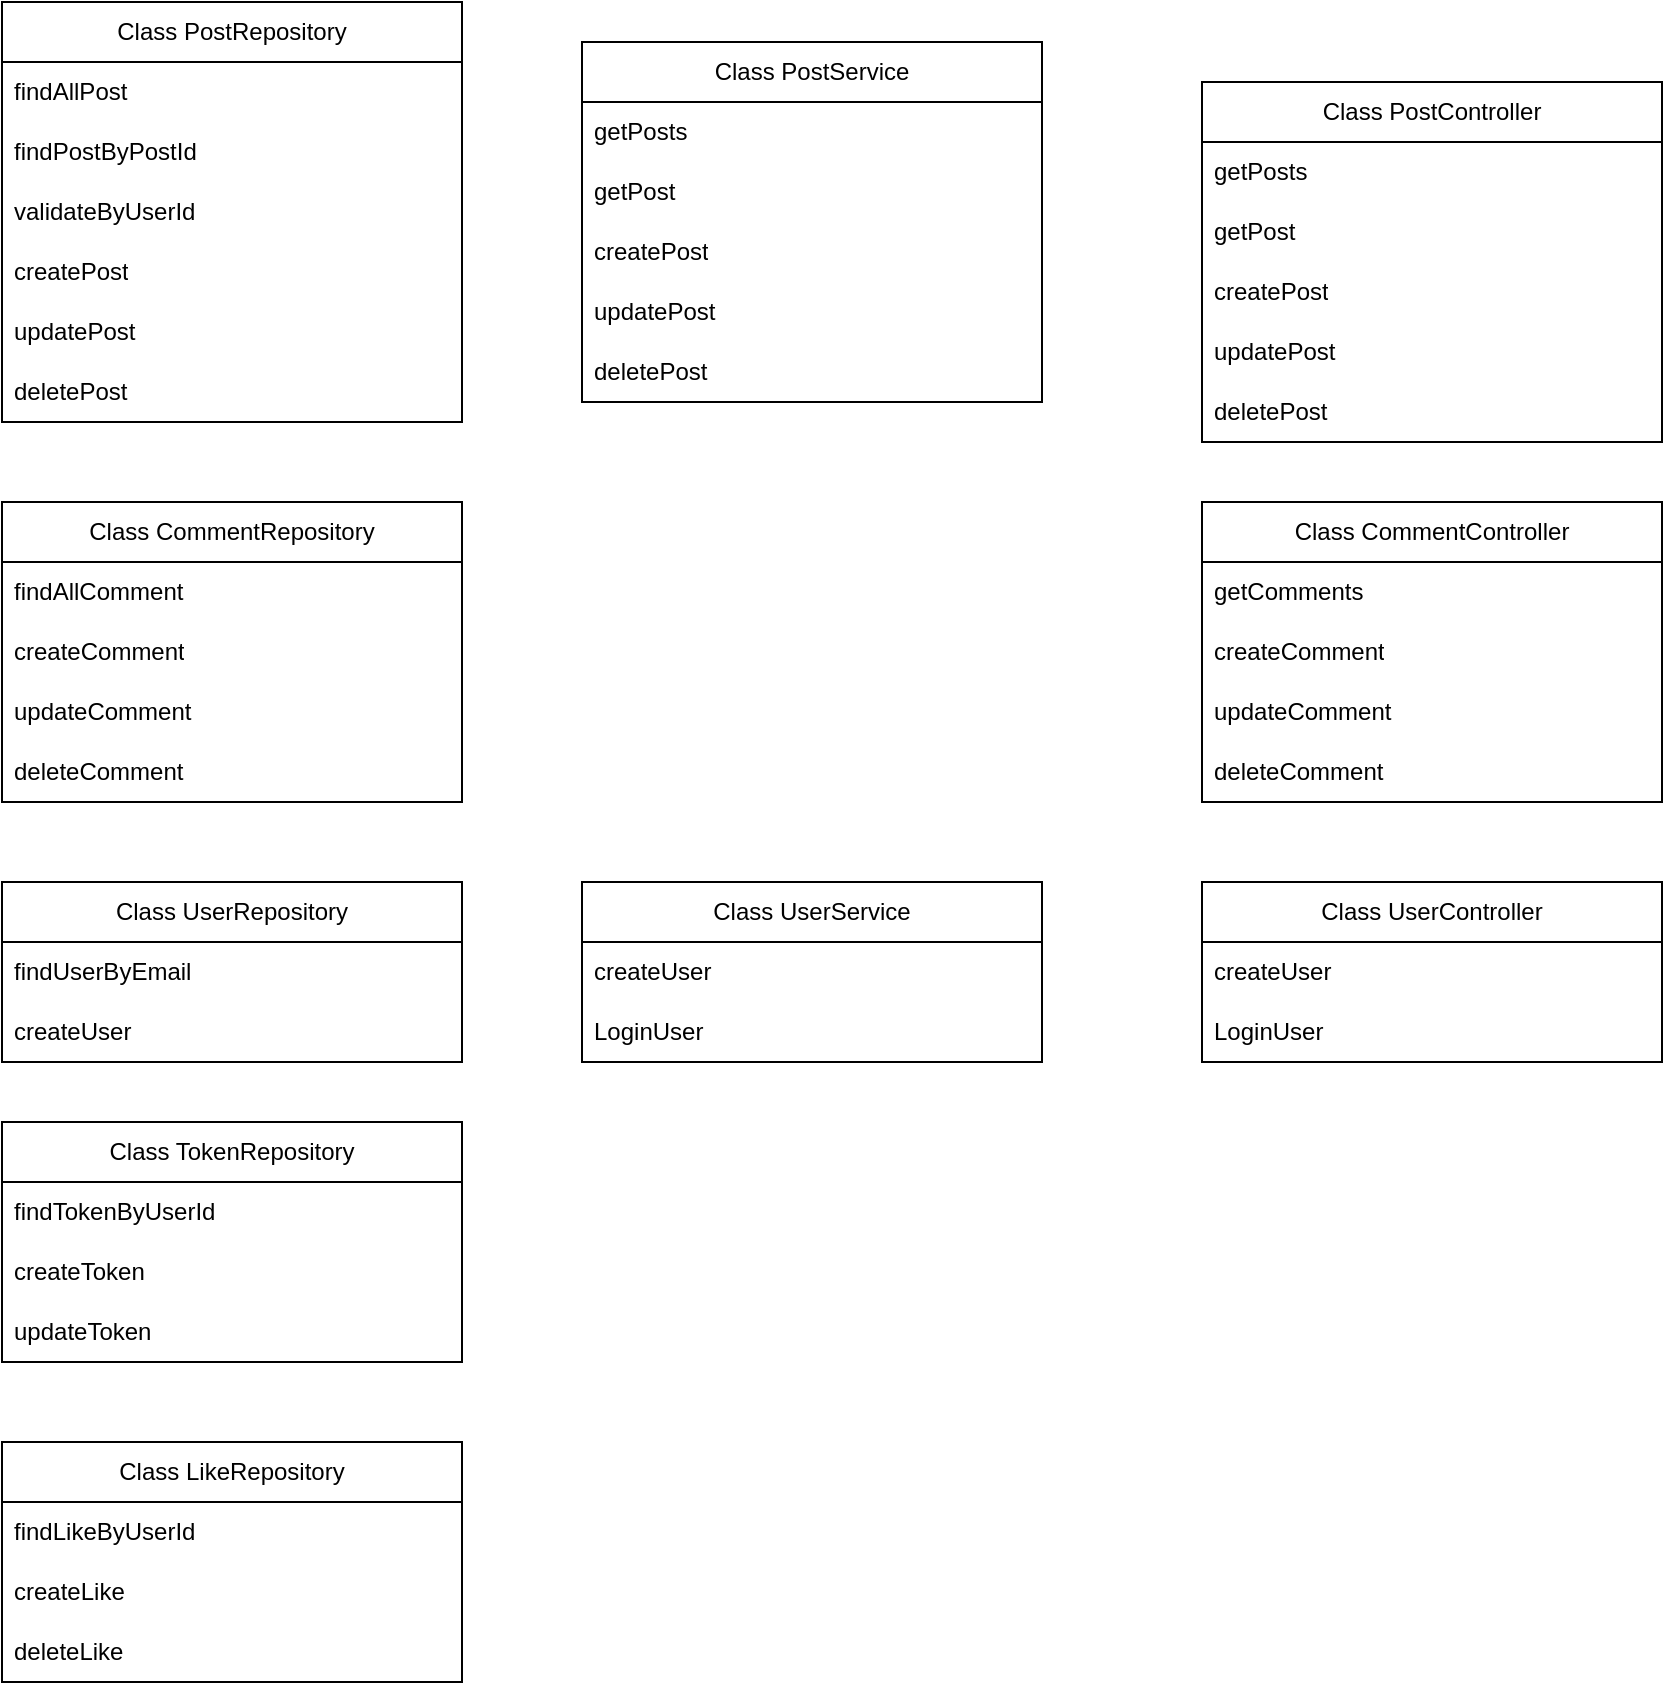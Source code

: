 <mxfile>
    <diagram id="C5RBs43oDa-KdzZeNtuy" name="Page-1">
        <mxGraphModel dx="643" dy="847" grid="1" gridSize="10" guides="1" tooltips="1" connect="1" arrows="1" fold="1" page="1" pageScale="1" pageWidth="827" pageHeight="1169" math="0" shadow="0">
            <root>
                <mxCell id="WIyWlLk6GJQsqaUBKTNV-0"/>
                <mxCell id="WIyWlLk6GJQsqaUBKTNV-1" parent="WIyWlLk6GJQsqaUBKTNV-0"/>
                <mxCell id="Op0aB26RjZMyBi_it7R--0" value="Class PostRepository" style="swimlane;fontStyle=0;childLayout=stackLayout;horizontal=1;startSize=30;horizontalStack=0;resizeParent=1;resizeParentMax=0;resizeLast=0;collapsible=1;marginBottom=0;whiteSpace=wrap;html=1;" parent="WIyWlLk6GJQsqaUBKTNV-1" vertex="1">
                    <mxGeometry x="40" y="120" width="230" height="210" as="geometry">
                        <mxRectangle x="30" y="170" width="160" height="30" as="alternateBounds"/>
                    </mxGeometry>
                </mxCell>
                <mxCell id="Op0aB26RjZMyBi_it7R--1" value="findAllPost" style="text;strokeColor=none;fillColor=none;align=left;verticalAlign=middle;spacingLeft=4;spacingRight=4;overflow=hidden;points=[[0,0.5],[1,0.5]];portConstraint=eastwest;rotatable=0;whiteSpace=wrap;html=1;" parent="Op0aB26RjZMyBi_it7R--0" vertex="1">
                    <mxGeometry y="30" width="230" height="30" as="geometry"/>
                </mxCell>
                <mxCell id="Op0aB26RjZMyBi_it7R--2" value="findPostByPostId" style="text;strokeColor=none;fillColor=none;align=left;verticalAlign=middle;spacingLeft=4;spacingRight=4;overflow=hidden;points=[[0,0.5],[1,0.5]];portConstraint=eastwest;rotatable=0;whiteSpace=wrap;html=1;" parent="Op0aB26RjZMyBi_it7R--0" vertex="1">
                    <mxGeometry y="60" width="230" height="30" as="geometry"/>
                </mxCell>
                <mxCell id="0" value="validateByUserId" style="text;strokeColor=none;fillColor=none;align=left;verticalAlign=middle;spacingLeft=4;spacingRight=4;overflow=hidden;points=[[0,0.5],[1,0.5]];portConstraint=eastwest;rotatable=0;whiteSpace=wrap;html=1;" parent="Op0aB26RjZMyBi_it7R--0" vertex="1">
                    <mxGeometry y="90" width="230" height="30" as="geometry"/>
                </mxCell>
                <mxCell id="Op0aB26RjZMyBi_it7R--3" value="createPost" style="text;strokeColor=none;fillColor=none;align=left;verticalAlign=middle;spacingLeft=4;spacingRight=4;overflow=hidden;points=[[0,0.5],[1,0.5]];portConstraint=eastwest;rotatable=0;whiteSpace=wrap;html=1;" parent="Op0aB26RjZMyBi_it7R--0" vertex="1">
                    <mxGeometry y="120" width="230" height="30" as="geometry"/>
                </mxCell>
                <mxCell id="Op0aB26RjZMyBi_it7R--14" value="updatePost" style="text;strokeColor=none;fillColor=none;align=left;verticalAlign=middle;spacingLeft=4;spacingRight=4;overflow=hidden;points=[[0,0.5],[1,0.5]];portConstraint=eastwest;rotatable=0;whiteSpace=wrap;html=1;" parent="Op0aB26RjZMyBi_it7R--0" vertex="1">
                    <mxGeometry y="150" width="230" height="30" as="geometry"/>
                </mxCell>
                <mxCell id="Op0aB26RjZMyBi_it7R--15" value="deletePost" style="text;strokeColor=none;fillColor=none;align=left;verticalAlign=middle;spacingLeft=4;spacingRight=4;overflow=hidden;points=[[0,0.5],[1,0.5]];portConstraint=eastwest;rotatable=0;whiteSpace=wrap;html=1;" parent="Op0aB26RjZMyBi_it7R--0" vertex="1">
                    <mxGeometry y="180" width="230" height="30" as="geometry"/>
                </mxCell>
                <mxCell id="Op0aB26RjZMyBi_it7R--22" value="Class UserRepository" style="swimlane;fontStyle=0;childLayout=stackLayout;horizontal=1;startSize=30;horizontalStack=0;resizeParent=1;resizeParentMax=0;resizeLast=0;collapsible=1;marginBottom=0;whiteSpace=wrap;html=1;" parent="WIyWlLk6GJQsqaUBKTNV-1" vertex="1">
                    <mxGeometry x="40" y="560" width="230" height="90" as="geometry">
                        <mxRectangle x="30" y="170" width="160" height="30" as="alternateBounds"/>
                    </mxGeometry>
                </mxCell>
                <mxCell id="Op0aB26RjZMyBi_it7R--23" value="findUserByEmail" style="text;strokeColor=none;fillColor=none;align=left;verticalAlign=middle;spacingLeft=4;spacingRight=4;overflow=hidden;points=[[0,0.5],[1,0.5]];portConstraint=eastwest;rotatable=0;whiteSpace=wrap;html=1;" parent="Op0aB26RjZMyBi_it7R--22" vertex="1">
                    <mxGeometry y="30" width="230" height="30" as="geometry"/>
                </mxCell>
                <mxCell id="Op0aB26RjZMyBi_it7R--27" value="createUser" style="text;strokeColor=none;fillColor=none;align=left;verticalAlign=middle;spacingLeft=4;spacingRight=4;overflow=hidden;points=[[0,0.5],[1,0.5]];portConstraint=eastwest;rotatable=0;whiteSpace=wrap;html=1;" parent="Op0aB26RjZMyBi_it7R--22" vertex="1">
                    <mxGeometry y="60" width="230" height="30" as="geometry"/>
                </mxCell>
                <mxCell id="Op0aB26RjZMyBi_it7R--16" value="Class CommentRepository" style="swimlane;fontStyle=0;childLayout=stackLayout;horizontal=1;startSize=30;horizontalStack=0;resizeParent=1;resizeParentMax=0;resizeLast=0;collapsible=1;marginBottom=0;whiteSpace=wrap;html=1;" parent="WIyWlLk6GJQsqaUBKTNV-1" vertex="1">
                    <mxGeometry x="40" y="370" width="230" height="150" as="geometry">
                        <mxRectangle x="30" y="170" width="160" height="30" as="alternateBounds"/>
                    </mxGeometry>
                </mxCell>
                <mxCell id="Op0aB26RjZMyBi_it7R--17" value="findAllComment" style="text;strokeColor=none;fillColor=none;align=left;verticalAlign=middle;spacingLeft=4;spacingRight=4;overflow=hidden;points=[[0,0.5],[1,0.5]];portConstraint=eastwest;rotatable=0;whiteSpace=wrap;html=1;" parent="Op0aB26RjZMyBi_it7R--16" vertex="1">
                    <mxGeometry y="30" width="230" height="30" as="geometry"/>
                </mxCell>
                <mxCell id="Op0aB26RjZMyBi_it7R--18" value="createComment" style="text;strokeColor=none;fillColor=none;align=left;verticalAlign=middle;spacingLeft=4;spacingRight=4;overflow=hidden;points=[[0,0.5],[1,0.5]];portConstraint=eastwest;rotatable=0;whiteSpace=wrap;html=1;" parent="Op0aB26RjZMyBi_it7R--16" vertex="1">
                    <mxGeometry y="60" width="230" height="30" as="geometry"/>
                </mxCell>
                <mxCell id="Op0aB26RjZMyBi_it7R--19" value="updateComment" style="text;strokeColor=none;fillColor=none;align=left;verticalAlign=middle;spacingLeft=4;spacingRight=4;overflow=hidden;points=[[0,0.5],[1,0.5]];portConstraint=eastwest;rotatable=0;whiteSpace=wrap;html=1;" parent="Op0aB26RjZMyBi_it7R--16" vertex="1">
                    <mxGeometry y="90" width="230" height="30" as="geometry"/>
                </mxCell>
                <mxCell id="Op0aB26RjZMyBi_it7R--20" value="deleteComment" style="text;strokeColor=none;fillColor=none;align=left;verticalAlign=middle;spacingLeft=4;spacingRight=4;overflow=hidden;points=[[0,0.5],[1,0.5]];portConstraint=eastwest;rotatable=0;whiteSpace=wrap;html=1;" parent="Op0aB26RjZMyBi_it7R--16" vertex="1">
                    <mxGeometry y="120" width="230" height="30" as="geometry"/>
                </mxCell>
                <mxCell id="Op0aB26RjZMyBi_it7R--28" value="Class TokenRepository" style="swimlane;fontStyle=0;childLayout=stackLayout;horizontal=1;startSize=30;horizontalStack=0;resizeParent=1;resizeParentMax=0;resizeLast=0;collapsible=1;marginBottom=0;whiteSpace=wrap;html=1;" parent="WIyWlLk6GJQsqaUBKTNV-1" vertex="1">
                    <mxGeometry x="40" y="680" width="230" height="120" as="geometry">
                        <mxRectangle x="30" y="170" width="160" height="30" as="alternateBounds"/>
                    </mxGeometry>
                </mxCell>
                <mxCell id="Op0aB26RjZMyBi_it7R--29" value="findTokenByUserId" style="text;strokeColor=none;fillColor=none;align=left;verticalAlign=middle;spacingLeft=4;spacingRight=4;overflow=hidden;points=[[0,0.5],[1,0.5]];portConstraint=eastwest;rotatable=0;whiteSpace=wrap;html=1;" parent="Op0aB26RjZMyBi_it7R--28" vertex="1">
                    <mxGeometry y="30" width="230" height="30" as="geometry"/>
                </mxCell>
                <mxCell id="Op0aB26RjZMyBi_it7R--30" value="createToken" style="text;strokeColor=none;fillColor=none;align=left;verticalAlign=middle;spacingLeft=4;spacingRight=4;overflow=hidden;points=[[0,0.5],[1,0.5]];portConstraint=eastwest;rotatable=0;whiteSpace=wrap;html=1;" parent="Op0aB26RjZMyBi_it7R--28" vertex="1">
                    <mxGeometry y="60" width="230" height="30" as="geometry"/>
                </mxCell>
                <mxCell id="Op0aB26RjZMyBi_it7R--31" value="updateToken" style="text;strokeColor=none;fillColor=none;align=left;verticalAlign=middle;spacingLeft=4;spacingRight=4;overflow=hidden;points=[[0,0.5],[1,0.5]];portConstraint=eastwest;rotatable=0;whiteSpace=wrap;html=1;" parent="Op0aB26RjZMyBi_it7R--28" vertex="1">
                    <mxGeometry y="90" width="230" height="30" as="geometry"/>
                </mxCell>
                <mxCell id="Op0aB26RjZMyBi_it7R--32" value="Class LikeRepository" style="swimlane;fontStyle=0;childLayout=stackLayout;horizontal=1;startSize=30;horizontalStack=0;resizeParent=1;resizeParentMax=0;resizeLast=0;collapsible=1;marginBottom=0;whiteSpace=wrap;html=1;" parent="WIyWlLk6GJQsqaUBKTNV-1" vertex="1">
                    <mxGeometry x="40" y="840" width="230" height="120" as="geometry">
                        <mxRectangle x="30" y="170" width="160" height="30" as="alternateBounds"/>
                    </mxGeometry>
                </mxCell>
                <mxCell id="Op0aB26RjZMyBi_it7R--33" value="findLikeByUserId" style="text;strokeColor=none;fillColor=none;align=left;verticalAlign=middle;spacingLeft=4;spacingRight=4;overflow=hidden;points=[[0,0.5],[1,0.5]];portConstraint=eastwest;rotatable=0;whiteSpace=wrap;html=1;" parent="Op0aB26RjZMyBi_it7R--32" vertex="1">
                    <mxGeometry y="30" width="230" height="30" as="geometry"/>
                </mxCell>
                <mxCell id="Op0aB26RjZMyBi_it7R--34" value="createLike" style="text;strokeColor=none;fillColor=none;align=left;verticalAlign=middle;spacingLeft=4;spacingRight=4;overflow=hidden;points=[[0,0.5],[1,0.5]];portConstraint=eastwest;rotatable=0;whiteSpace=wrap;html=1;" parent="Op0aB26RjZMyBi_it7R--32" vertex="1">
                    <mxGeometry y="60" width="230" height="30" as="geometry"/>
                </mxCell>
                <mxCell id="Op0aB26RjZMyBi_it7R--35" value="deleteLike" style="text;strokeColor=none;fillColor=none;align=left;verticalAlign=middle;spacingLeft=4;spacingRight=4;overflow=hidden;points=[[0,0.5],[1,0.5]];portConstraint=eastwest;rotatable=0;whiteSpace=wrap;html=1;" parent="Op0aB26RjZMyBi_it7R--32" vertex="1">
                    <mxGeometry y="90" width="230" height="30" as="geometry"/>
                </mxCell>
                <mxCell id="Op0aB26RjZMyBi_it7R--36" value="Class UserController" style="swimlane;fontStyle=0;childLayout=stackLayout;horizontal=1;startSize=30;horizontalStack=0;resizeParent=1;resizeParentMax=0;resizeLast=0;collapsible=1;marginBottom=0;whiteSpace=wrap;html=1;" parent="WIyWlLk6GJQsqaUBKTNV-1" vertex="1">
                    <mxGeometry x="640" y="560" width="230" height="90" as="geometry">
                        <mxRectangle x="30" y="170" width="160" height="30" as="alternateBounds"/>
                    </mxGeometry>
                </mxCell>
                <mxCell id="Op0aB26RjZMyBi_it7R--38" value="createUser" style="text;strokeColor=none;fillColor=none;align=left;verticalAlign=middle;spacingLeft=4;spacingRight=4;overflow=hidden;points=[[0,0.5],[1,0.5]];portConstraint=eastwest;rotatable=0;whiteSpace=wrap;html=1;" parent="Op0aB26RjZMyBi_it7R--36" vertex="1">
                    <mxGeometry y="30" width="230" height="30" as="geometry"/>
                </mxCell>
                <mxCell id="8" value="LoginUser" style="text;strokeColor=none;fillColor=none;align=left;verticalAlign=middle;spacingLeft=4;spacingRight=4;overflow=hidden;points=[[0,0.5],[1,0.5]];portConstraint=eastwest;rotatable=0;whiteSpace=wrap;html=1;" vertex="1" parent="Op0aB26RjZMyBi_it7R--36">
                    <mxGeometry y="60" width="230" height="30" as="geometry"/>
                </mxCell>
                <mxCell id="Op0aB26RjZMyBi_it7R--39" value="Class UserService" style="swimlane;fontStyle=0;childLayout=stackLayout;horizontal=1;startSize=30;horizontalStack=0;resizeParent=1;resizeParentMax=0;resizeLast=0;collapsible=1;marginBottom=0;whiteSpace=wrap;html=1;" parent="WIyWlLk6GJQsqaUBKTNV-1" vertex="1">
                    <mxGeometry x="330" y="560" width="230" height="90" as="geometry">
                        <mxRectangle x="30" y="170" width="160" height="30" as="alternateBounds"/>
                    </mxGeometry>
                </mxCell>
                <mxCell id="Op0aB26RjZMyBi_it7R--40" value="createUser" style="text;strokeColor=none;fillColor=none;align=left;verticalAlign=middle;spacingLeft=4;spacingRight=4;overflow=hidden;points=[[0,0.5],[1,0.5]];portConstraint=eastwest;rotatable=0;whiteSpace=wrap;html=1;" parent="Op0aB26RjZMyBi_it7R--39" vertex="1">
                    <mxGeometry y="30" width="230" height="30" as="geometry"/>
                </mxCell>
                <mxCell id="7" value="LoginUser" style="text;strokeColor=none;fillColor=none;align=left;verticalAlign=middle;spacingLeft=4;spacingRight=4;overflow=hidden;points=[[0,0.5],[1,0.5]];portConstraint=eastwest;rotatable=0;whiteSpace=wrap;html=1;" vertex="1" parent="Op0aB26RjZMyBi_it7R--39">
                    <mxGeometry y="60" width="230" height="30" as="geometry"/>
                </mxCell>
                <mxCell id="Op0aB26RjZMyBi_it7R--41" value="Class PostController" style="swimlane;fontStyle=0;childLayout=stackLayout;horizontal=1;startSize=30;horizontalStack=0;resizeParent=1;resizeParentMax=0;resizeLast=0;collapsible=1;marginBottom=0;whiteSpace=wrap;html=1;" parent="WIyWlLk6GJQsqaUBKTNV-1" vertex="1">
                    <mxGeometry x="640" y="160" width="230" height="180" as="geometry">
                        <mxRectangle x="30" y="170" width="160" height="30" as="alternateBounds"/>
                    </mxGeometry>
                </mxCell>
                <mxCell id="Op0aB26RjZMyBi_it7R--42" value="getPosts" style="text;strokeColor=none;fillColor=none;align=left;verticalAlign=middle;spacingLeft=4;spacingRight=4;overflow=hidden;points=[[0,0.5],[1,0.5]];portConstraint=eastwest;rotatable=0;whiteSpace=wrap;html=1;" parent="Op0aB26RjZMyBi_it7R--41" vertex="1">
                    <mxGeometry y="30" width="230" height="30" as="geometry"/>
                </mxCell>
                <mxCell id="Op0aB26RjZMyBi_it7R--43" value="getPost" style="text;strokeColor=none;fillColor=none;align=left;verticalAlign=middle;spacingLeft=4;spacingRight=4;overflow=hidden;points=[[0,0.5],[1,0.5]];portConstraint=eastwest;rotatable=0;whiteSpace=wrap;html=1;" parent="Op0aB26RjZMyBi_it7R--41" vertex="1">
                    <mxGeometry y="60" width="230" height="30" as="geometry"/>
                </mxCell>
                <mxCell id="Op0aB26RjZMyBi_it7R--44" value="createPost" style="text;strokeColor=none;fillColor=none;align=left;verticalAlign=middle;spacingLeft=4;spacingRight=4;overflow=hidden;points=[[0,0.5],[1,0.5]];portConstraint=eastwest;rotatable=0;whiteSpace=wrap;html=1;" parent="Op0aB26RjZMyBi_it7R--41" vertex="1">
                    <mxGeometry y="90" width="230" height="30" as="geometry"/>
                </mxCell>
                <mxCell id="Op0aB26RjZMyBi_it7R--45" value="updatePost" style="text;strokeColor=none;fillColor=none;align=left;verticalAlign=middle;spacingLeft=4;spacingRight=4;overflow=hidden;points=[[0,0.5],[1,0.5]];portConstraint=eastwest;rotatable=0;whiteSpace=wrap;html=1;" parent="Op0aB26RjZMyBi_it7R--41" vertex="1">
                    <mxGeometry y="120" width="230" height="30" as="geometry"/>
                </mxCell>
                <mxCell id="Op0aB26RjZMyBi_it7R--46" value="deletePost" style="text;strokeColor=none;fillColor=none;align=left;verticalAlign=middle;spacingLeft=4;spacingRight=4;overflow=hidden;points=[[0,0.5],[1,0.5]];portConstraint=eastwest;rotatable=0;whiteSpace=wrap;html=1;" parent="Op0aB26RjZMyBi_it7R--41" vertex="1">
                    <mxGeometry y="150" width="230" height="30" as="geometry"/>
                </mxCell>
                <mxCell id="Op0aB26RjZMyBi_it7R--47" value="Class CommentController" style="swimlane;fontStyle=0;childLayout=stackLayout;horizontal=1;startSize=30;horizontalStack=0;resizeParent=1;resizeParentMax=0;resizeLast=0;collapsible=1;marginBottom=0;whiteSpace=wrap;html=1;" parent="WIyWlLk6GJQsqaUBKTNV-1" vertex="1">
                    <mxGeometry x="640" y="370" width="230" height="150" as="geometry">
                        <mxRectangle x="30" y="170" width="160" height="30" as="alternateBounds"/>
                    </mxGeometry>
                </mxCell>
                <mxCell id="Op0aB26RjZMyBi_it7R--48" value="getComments" style="text;strokeColor=none;fillColor=none;align=left;verticalAlign=middle;spacingLeft=4;spacingRight=4;overflow=hidden;points=[[0,0.5],[1,0.5]];portConstraint=eastwest;rotatable=0;whiteSpace=wrap;html=1;" parent="Op0aB26RjZMyBi_it7R--47" vertex="1">
                    <mxGeometry y="30" width="230" height="30" as="geometry"/>
                </mxCell>
                <mxCell id="Op0aB26RjZMyBi_it7R--49" value="createComment" style="text;strokeColor=none;fillColor=none;align=left;verticalAlign=middle;spacingLeft=4;spacingRight=4;overflow=hidden;points=[[0,0.5],[1,0.5]];portConstraint=eastwest;rotatable=0;whiteSpace=wrap;html=1;" parent="Op0aB26RjZMyBi_it7R--47" vertex="1">
                    <mxGeometry y="60" width="230" height="30" as="geometry"/>
                </mxCell>
                <mxCell id="Op0aB26RjZMyBi_it7R--50" value="updateComment" style="text;strokeColor=none;fillColor=none;align=left;verticalAlign=middle;spacingLeft=4;spacingRight=4;overflow=hidden;points=[[0,0.5],[1,0.5]];portConstraint=eastwest;rotatable=0;whiteSpace=wrap;html=1;" parent="Op0aB26RjZMyBi_it7R--47" vertex="1">
                    <mxGeometry y="90" width="230" height="30" as="geometry"/>
                </mxCell>
                <mxCell id="Op0aB26RjZMyBi_it7R--51" value="deleteComment" style="text;strokeColor=none;fillColor=none;align=left;verticalAlign=middle;spacingLeft=4;spacingRight=4;overflow=hidden;points=[[0,0.5],[1,0.5]];portConstraint=eastwest;rotatable=0;whiteSpace=wrap;html=1;" parent="Op0aB26RjZMyBi_it7R--47" vertex="1">
                    <mxGeometry y="120" width="230" height="30" as="geometry"/>
                </mxCell>
                <mxCell id="1" value="Class PostService" style="swimlane;fontStyle=0;childLayout=stackLayout;horizontal=1;startSize=30;horizontalStack=0;resizeParent=1;resizeParentMax=0;resizeLast=0;collapsible=1;marginBottom=0;whiteSpace=wrap;html=1;" parent="WIyWlLk6GJQsqaUBKTNV-1" vertex="1">
                    <mxGeometry x="330" y="140" width="230" height="180" as="geometry">
                        <mxRectangle x="30" y="170" width="160" height="30" as="alternateBounds"/>
                    </mxGeometry>
                </mxCell>
                <mxCell id="2" value="getPosts" style="text;strokeColor=none;fillColor=none;align=left;verticalAlign=middle;spacingLeft=4;spacingRight=4;overflow=hidden;points=[[0,0.5],[1,0.5]];portConstraint=eastwest;rotatable=0;whiteSpace=wrap;html=1;" parent="1" vertex="1">
                    <mxGeometry y="30" width="230" height="30" as="geometry"/>
                </mxCell>
                <mxCell id="3" value="getPost" style="text;strokeColor=none;fillColor=none;align=left;verticalAlign=middle;spacingLeft=4;spacingRight=4;overflow=hidden;points=[[0,0.5],[1,0.5]];portConstraint=eastwest;rotatable=0;whiteSpace=wrap;html=1;" parent="1" vertex="1">
                    <mxGeometry y="60" width="230" height="30" as="geometry"/>
                </mxCell>
                <mxCell id="4" value="createPost" style="text;strokeColor=none;fillColor=none;align=left;verticalAlign=middle;spacingLeft=4;spacingRight=4;overflow=hidden;points=[[0,0.5],[1,0.5]];portConstraint=eastwest;rotatable=0;whiteSpace=wrap;html=1;" parent="1" vertex="1">
                    <mxGeometry y="90" width="230" height="30" as="geometry"/>
                </mxCell>
                <mxCell id="5" value="updatePost" style="text;strokeColor=none;fillColor=none;align=left;verticalAlign=middle;spacingLeft=4;spacingRight=4;overflow=hidden;points=[[0,0.5],[1,0.5]];portConstraint=eastwest;rotatable=0;whiteSpace=wrap;html=1;" parent="1" vertex="1">
                    <mxGeometry y="120" width="230" height="30" as="geometry"/>
                </mxCell>
                <mxCell id="6" value="deletePost" style="text;strokeColor=none;fillColor=none;align=left;verticalAlign=middle;spacingLeft=4;spacingRight=4;overflow=hidden;points=[[0,0.5],[1,0.5]];portConstraint=eastwest;rotatable=0;whiteSpace=wrap;html=1;" parent="1" vertex="1">
                    <mxGeometry y="150" width="230" height="30" as="geometry"/>
                </mxCell>
            </root>
        </mxGraphModel>
    </diagram>
</mxfile>
